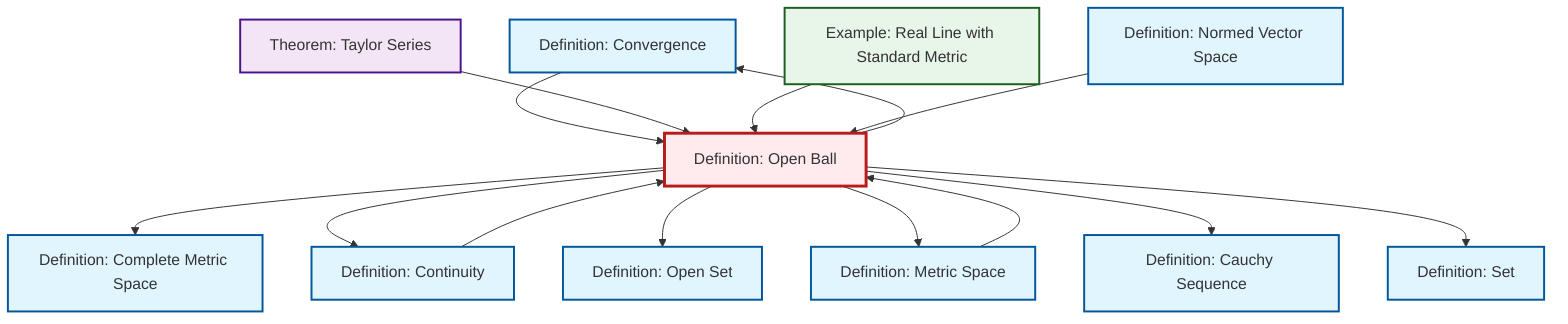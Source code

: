 graph TD
    classDef definition fill:#e1f5fe,stroke:#01579b,stroke-width:2px
    classDef theorem fill:#f3e5f5,stroke:#4a148c,stroke-width:2px
    classDef axiom fill:#fff3e0,stroke:#e65100,stroke-width:2px
    classDef example fill:#e8f5e9,stroke:#1b5e20,stroke-width:2px
    classDef current fill:#ffebee,stroke:#b71c1c,stroke-width:3px
    def-open-set["Definition: Open Set"]:::definition
    def-convergence["Definition: Convergence"]:::definition
    def-metric-space["Definition: Metric Space"]:::definition
    def-set["Definition: Set"]:::definition
    ex-real-line-metric["Example: Real Line with Standard Metric"]:::example
    def-normed-vector-space["Definition: Normed Vector Space"]:::definition
    def-cauchy-sequence["Definition: Cauchy Sequence"]:::definition
    def-continuity["Definition: Continuity"]:::definition
    def-complete-metric-space["Definition: Complete Metric Space"]:::definition
    thm-taylor-series["Theorem: Taylor Series"]:::theorem
    def-open-ball["Definition: Open Ball"]:::definition
    def-open-ball --> def-complete-metric-space
    def-open-ball --> def-continuity
    def-continuity --> def-open-ball
    def-convergence --> def-open-ball
    thm-taylor-series --> def-open-ball
    def-metric-space --> def-open-ball
    def-open-ball --> def-convergence
    def-open-ball --> def-open-set
    ex-real-line-metric --> def-open-ball
    def-open-ball --> def-metric-space
    def-normed-vector-space --> def-open-ball
    def-open-ball --> def-cauchy-sequence
    def-open-ball --> def-set
    class def-open-ball current